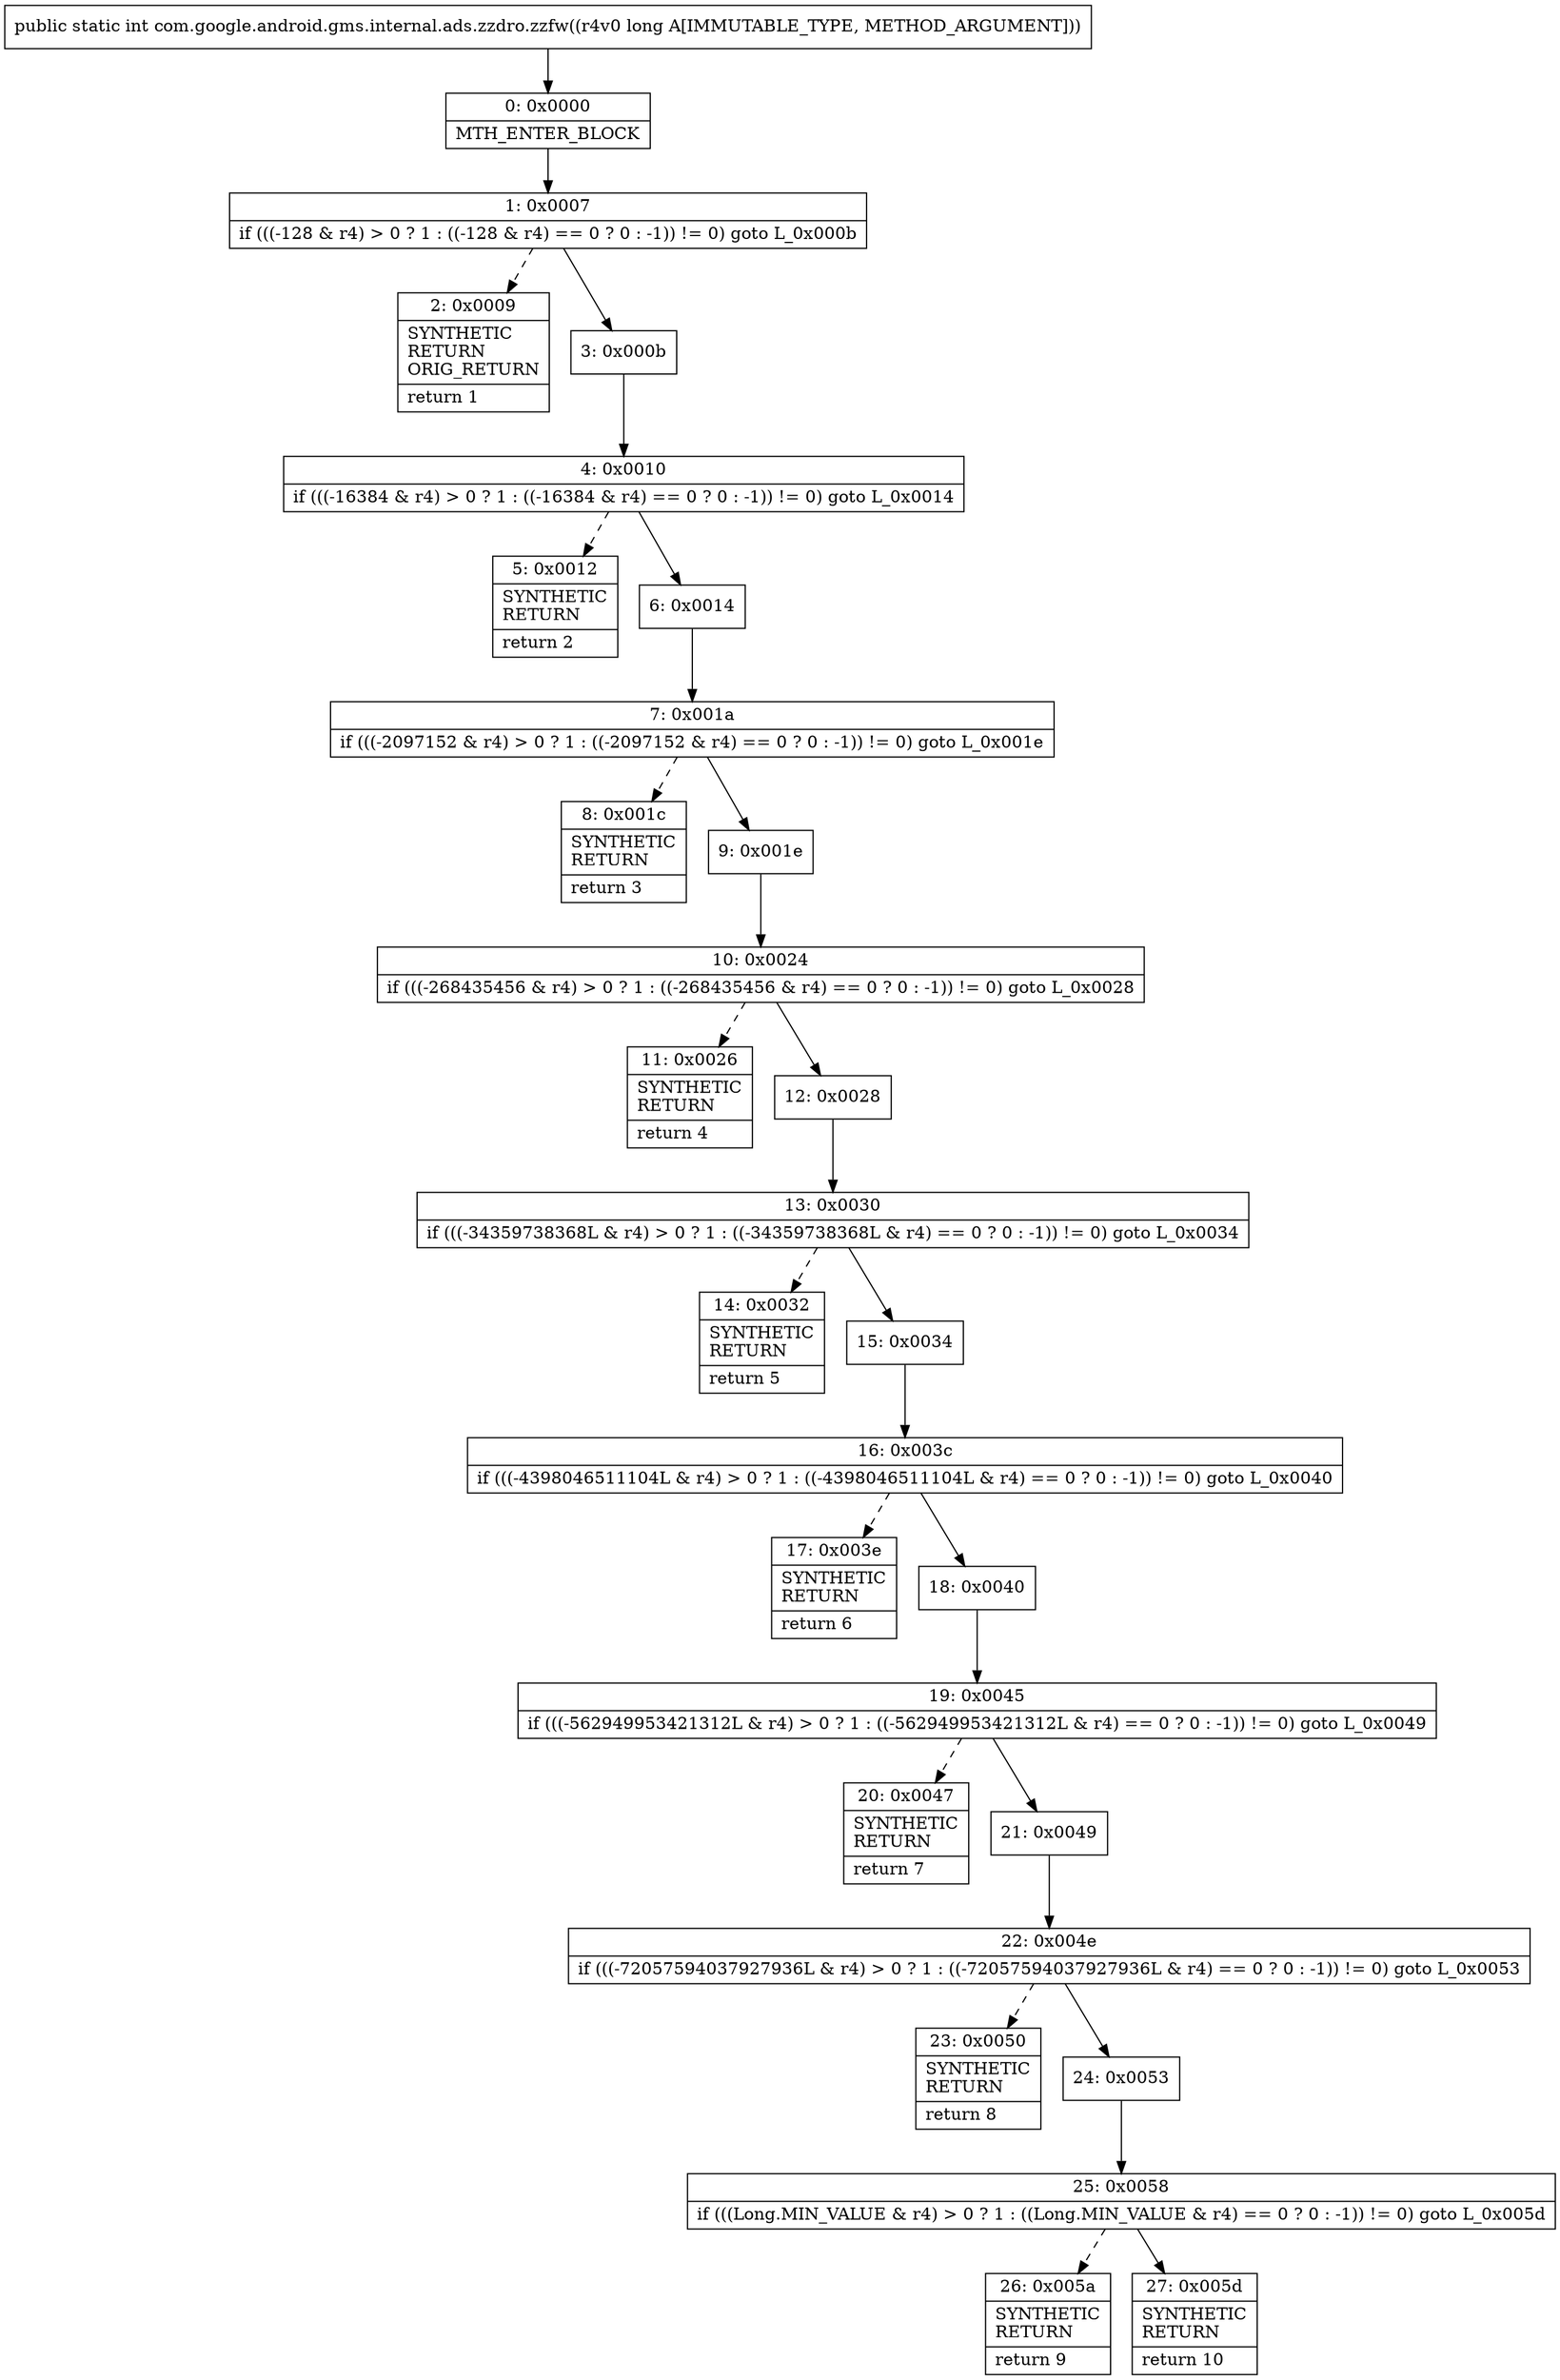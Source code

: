 digraph "CFG forcom.google.android.gms.internal.ads.zzdro.zzfw(J)I" {
Node_0 [shape=record,label="{0\:\ 0x0000|MTH_ENTER_BLOCK\l}"];
Node_1 [shape=record,label="{1\:\ 0x0007|if (((\-128 & r4) \> 0 ? 1 : ((\-128 & r4) == 0 ? 0 : \-1)) != 0) goto L_0x000b\l}"];
Node_2 [shape=record,label="{2\:\ 0x0009|SYNTHETIC\lRETURN\lORIG_RETURN\l|return 1\l}"];
Node_3 [shape=record,label="{3\:\ 0x000b}"];
Node_4 [shape=record,label="{4\:\ 0x0010|if (((\-16384 & r4) \> 0 ? 1 : ((\-16384 & r4) == 0 ? 0 : \-1)) != 0) goto L_0x0014\l}"];
Node_5 [shape=record,label="{5\:\ 0x0012|SYNTHETIC\lRETURN\l|return 2\l}"];
Node_6 [shape=record,label="{6\:\ 0x0014}"];
Node_7 [shape=record,label="{7\:\ 0x001a|if (((\-2097152 & r4) \> 0 ? 1 : ((\-2097152 & r4) == 0 ? 0 : \-1)) != 0) goto L_0x001e\l}"];
Node_8 [shape=record,label="{8\:\ 0x001c|SYNTHETIC\lRETURN\l|return 3\l}"];
Node_9 [shape=record,label="{9\:\ 0x001e}"];
Node_10 [shape=record,label="{10\:\ 0x0024|if (((\-268435456 & r4) \> 0 ? 1 : ((\-268435456 & r4) == 0 ? 0 : \-1)) != 0) goto L_0x0028\l}"];
Node_11 [shape=record,label="{11\:\ 0x0026|SYNTHETIC\lRETURN\l|return 4\l}"];
Node_12 [shape=record,label="{12\:\ 0x0028}"];
Node_13 [shape=record,label="{13\:\ 0x0030|if (((\-34359738368L & r4) \> 0 ? 1 : ((\-34359738368L & r4) == 0 ? 0 : \-1)) != 0) goto L_0x0034\l}"];
Node_14 [shape=record,label="{14\:\ 0x0032|SYNTHETIC\lRETURN\l|return 5\l}"];
Node_15 [shape=record,label="{15\:\ 0x0034}"];
Node_16 [shape=record,label="{16\:\ 0x003c|if (((\-4398046511104L & r4) \> 0 ? 1 : ((\-4398046511104L & r4) == 0 ? 0 : \-1)) != 0) goto L_0x0040\l}"];
Node_17 [shape=record,label="{17\:\ 0x003e|SYNTHETIC\lRETURN\l|return 6\l}"];
Node_18 [shape=record,label="{18\:\ 0x0040}"];
Node_19 [shape=record,label="{19\:\ 0x0045|if (((\-562949953421312L & r4) \> 0 ? 1 : ((\-562949953421312L & r4) == 0 ? 0 : \-1)) != 0) goto L_0x0049\l}"];
Node_20 [shape=record,label="{20\:\ 0x0047|SYNTHETIC\lRETURN\l|return 7\l}"];
Node_21 [shape=record,label="{21\:\ 0x0049}"];
Node_22 [shape=record,label="{22\:\ 0x004e|if (((\-72057594037927936L & r4) \> 0 ? 1 : ((\-72057594037927936L & r4) == 0 ? 0 : \-1)) != 0) goto L_0x0053\l}"];
Node_23 [shape=record,label="{23\:\ 0x0050|SYNTHETIC\lRETURN\l|return 8\l}"];
Node_24 [shape=record,label="{24\:\ 0x0053}"];
Node_25 [shape=record,label="{25\:\ 0x0058|if (((Long.MIN_VALUE & r4) \> 0 ? 1 : ((Long.MIN_VALUE & r4) == 0 ? 0 : \-1)) != 0) goto L_0x005d\l}"];
Node_26 [shape=record,label="{26\:\ 0x005a|SYNTHETIC\lRETURN\l|return 9\l}"];
Node_27 [shape=record,label="{27\:\ 0x005d|SYNTHETIC\lRETURN\l|return 10\l}"];
MethodNode[shape=record,label="{public static int com.google.android.gms.internal.ads.zzdro.zzfw((r4v0 long A[IMMUTABLE_TYPE, METHOD_ARGUMENT])) }"];
MethodNode -> Node_0;
Node_0 -> Node_1;
Node_1 -> Node_2[style=dashed];
Node_1 -> Node_3;
Node_3 -> Node_4;
Node_4 -> Node_5[style=dashed];
Node_4 -> Node_6;
Node_6 -> Node_7;
Node_7 -> Node_8[style=dashed];
Node_7 -> Node_9;
Node_9 -> Node_10;
Node_10 -> Node_11[style=dashed];
Node_10 -> Node_12;
Node_12 -> Node_13;
Node_13 -> Node_14[style=dashed];
Node_13 -> Node_15;
Node_15 -> Node_16;
Node_16 -> Node_17[style=dashed];
Node_16 -> Node_18;
Node_18 -> Node_19;
Node_19 -> Node_20[style=dashed];
Node_19 -> Node_21;
Node_21 -> Node_22;
Node_22 -> Node_23[style=dashed];
Node_22 -> Node_24;
Node_24 -> Node_25;
Node_25 -> Node_26[style=dashed];
Node_25 -> Node_27;
}

